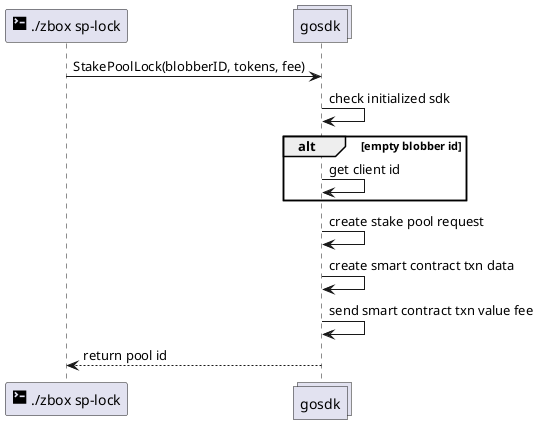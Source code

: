 @startuml
participant "<size:20><&terminal></size> ./zbox sp-lock" as cli
collections gosdk

cli -> gosdk: StakePoolLock(blobberID, tokens, fee)

gosdk -> gosdk: check initialized sdk
alt empty blobber id
gosdk -> gosdk: get client id
end
gosdk -> gosdk: create stake pool request
gosdk -> gosdk: create smart contract txn data
gosdk -> gosdk: send smart contract txn value fee
gosdk --> cli: return pool id
@enduml
